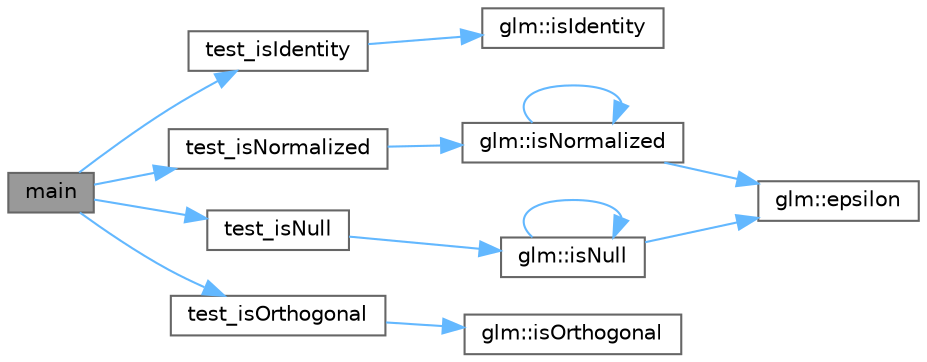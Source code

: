 digraph "main"
{
 // LATEX_PDF_SIZE
  bgcolor="transparent";
  edge [fontname=Helvetica,fontsize=10,labelfontname=Helvetica,labelfontsize=10];
  node [fontname=Helvetica,fontsize=10,shape=box,height=0.2,width=0.4];
  rankdir="LR";
  Node1 [id="Node000001",label="main",height=0.2,width=0.4,color="gray40", fillcolor="grey60", style="filled", fontcolor="black",tooltip=" "];
  Node1 -> Node2 [id="edge25_Node000001_Node000002",color="steelblue1",style="solid",tooltip=" "];
  Node2 [id="Node000002",label="test_isIdentity",height=0.2,width=0.4,color="grey40", fillcolor="white", style="filled",URL="$_classes_2lib_2glm_2test_2gtx_2gtx__matrix__query_8cpp.html#aa0c24c4c5b3bd4ef9215654b6ddc899e",tooltip=" "];
  Node2 -> Node3 [id="edge26_Node000002_Node000003",color="steelblue1",style="solid",tooltip=" "];
  Node3 [id="Node000003",label="glm::isIdentity",height=0.2,width=0.4,color="grey40", fillcolor="white", style="filled",URL="$group__gtx__matrix__query.html#gaee935d145581c82e82b154ccfd78ad91",tooltip=" "];
  Node1 -> Node4 [id="edge27_Node000001_Node000004",color="steelblue1",style="solid",tooltip=" "];
  Node4 [id="Node000004",label="test_isNormalized",height=0.2,width=0.4,color="grey40", fillcolor="white", style="filled",URL="$_classes_2lib_2glm_2test_2gtx_2gtx__matrix__query_8cpp.html#a81ed13d8a4b13325e5b404ebf5f234c1",tooltip=" "];
  Node4 -> Node5 [id="edge28_Node000004_Node000005",color="steelblue1",style="solid",tooltip=" "];
  Node5 [id="Node000005",label="glm::isNormalized",height=0.2,width=0.4,color="grey40", fillcolor="white", style="filled",URL="$group__gtx__matrix__query.html#gae785af56f47ce220a1609f7f84aa077a",tooltip=" "];
  Node5 -> Node6 [id="edge29_Node000005_Node000006",color="steelblue1",style="solid",tooltip=" "];
  Node6 [id="Node000006",label="glm::epsilon",height=0.2,width=0.4,color="grey40", fillcolor="white", style="filled",URL="$group__ext__scalar__constants.html#ga2a1e57fc5592b69cfae84174cbfc9429",tooltip="Return the epsilon constant for floating point types."];
  Node5 -> Node5 [id="edge30_Node000005_Node000005",color="steelblue1",style="solid",tooltip=" "];
  Node1 -> Node7 [id="edge31_Node000001_Node000007",color="steelblue1",style="solid",tooltip=" "];
  Node7 [id="Node000007",label="test_isNull",height=0.2,width=0.4,color="grey40", fillcolor="white", style="filled",URL="$_classes_2lib_2glm_2test_2gtx_2gtx__matrix__query_8cpp.html#a543fa0827d06213286dfbcb0559a2065",tooltip=" "];
  Node7 -> Node8 [id="edge32_Node000007_Node000008",color="steelblue1",style="solid",tooltip=" "];
  Node8 [id="Node000008",label="glm::isNull",height=0.2,width=0.4,color="grey40", fillcolor="white", style="filled",URL="$group__gtx__matrix__query.html#ga9790ec222ce948c0ff0d8ce927340dba",tooltip=" "];
  Node8 -> Node6 [id="edge33_Node000008_Node000006",color="steelblue1",style="solid",tooltip=" "];
  Node8 -> Node8 [id="edge34_Node000008_Node000008",color="steelblue1",style="solid",tooltip=" "];
  Node1 -> Node9 [id="edge35_Node000001_Node000009",color="steelblue1",style="solid",tooltip=" "];
  Node9 [id="Node000009",label="test_isOrthogonal",height=0.2,width=0.4,color="grey40", fillcolor="white", style="filled",URL="$_classes_2lib_2glm_2test_2gtx_2gtx__matrix__query_8cpp.html#ae7551202965a15e0df5ec557c2335924",tooltip=" "];
  Node9 -> Node10 [id="edge36_Node000009_Node000010",color="steelblue1",style="solid",tooltip=" "];
  Node10 [id="Node000010",label="glm::isOrthogonal",height=0.2,width=0.4,color="grey40", fillcolor="white", style="filled",URL="$group__gtx__matrix__query.html#ga58f3289f74dcab653387dd78ad93ca40",tooltip=" "];
}
